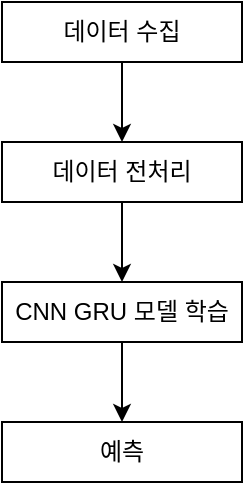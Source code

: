 <mxfile version="21.5.0" type="google">
  <diagram name="페이지-1" id="ekO2mwe6BIb6oPsK-Yoh">
    <mxGraphModel grid="1" page="1" gridSize="10" guides="1" tooltips="1" connect="1" arrows="1" fold="1" pageScale="1" pageWidth="827" pageHeight="1169" math="0" shadow="0">
      <root>
        <mxCell id="0" />
        <mxCell id="1" parent="0" />
        <mxCell id="io-rsXQ4Gv7nKQRQmEs2-9" style="edgeStyle=orthogonalEdgeStyle;rounded=0;orthogonalLoop=1;jettySize=auto;html=1;exitX=0.5;exitY=1;exitDx=0;exitDy=0;" edge="1" parent="1" source="io-rsXQ4Gv7nKQRQmEs2-1" target="io-rsXQ4Gv7nKQRQmEs2-6">
          <mxGeometry relative="1" as="geometry" />
        </mxCell>
        <mxCell id="io-rsXQ4Gv7nKQRQmEs2-1" value="데이터 수집" style="rounded=0;whiteSpace=wrap;html=1;" vertex="1" parent="1">
          <mxGeometry x="180" y="200" width="120" height="30" as="geometry" />
        </mxCell>
        <mxCell id="io-rsXQ4Gv7nKQRQmEs2-10" style="edgeStyle=orthogonalEdgeStyle;rounded=0;orthogonalLoop=1;jettySize=auto;html=1;exitX=0.5;exitY=1;exitDx=0;exitDy=0;entryX=0.5;entryY=0;entryDx=0;entryDy=0;" edge="1" parent="1" source="io-rsXQ4Gv7nKQRQmEs2-6" target="io-rsXQ4Gv7nKQRQmEs2-7">
          <mxGeometry relative="1" as="geometry" />
        </mxCell>
        <mxCell id="io-rsXQ4Gv7nKQRQmEs2-6" value="데이터 전처리" style="rounded=0;whiteSpace=wrap;html=1;" vertex="1" parent="1">
          <mxGeometry x="180" y="270" width="120" height="30" as="geometry" />
        </mxCell>
        <mxCell id="io-rsXQ4Gv7nKQRQmEs2-11" style="edgeStyle=orthogonalEdgeStyle;rounded=0;orthogonalLoop=1;jettySize=auto;html=1;exitX=0.5;exitY=1;exitDx=0;exitDy=0;entryX=0.5;entryY=0;entryDx=0;entryDy=0;" edge="1" parent="1" source="io-rsXQ4Gv7nKQRQmEs2-7" target="io-rsXQ4Gv7nKQRQmEs2-8">
          <mxGeometry relative="1" as="geometry" />
        </mxCell>
        <mxCell id="io-rsXQ4Gv7nKQRQmEs2-7" value="CNN GRU 모델 학습" style="rounded=0;whiteSpace=wrap;html=1;" vertex="1" parent="1">
          <mxGeometry x="180" y="340" width="120" height="30" as="geometry" />
        </mxCell>
        <mxCell id="io-rsXQ4Gv7nKQRQmEs2-8" value="예측" style="rounded=0;whiteSpace=wrap;html=1;" vertex="1" parent="1">
          <mxGeometry x="180" y="410" width="120" height="30" as="geometry" />
        </mxCell>
      </root>
    </mxGraphModel>
  </diagram>
</mxfile>
